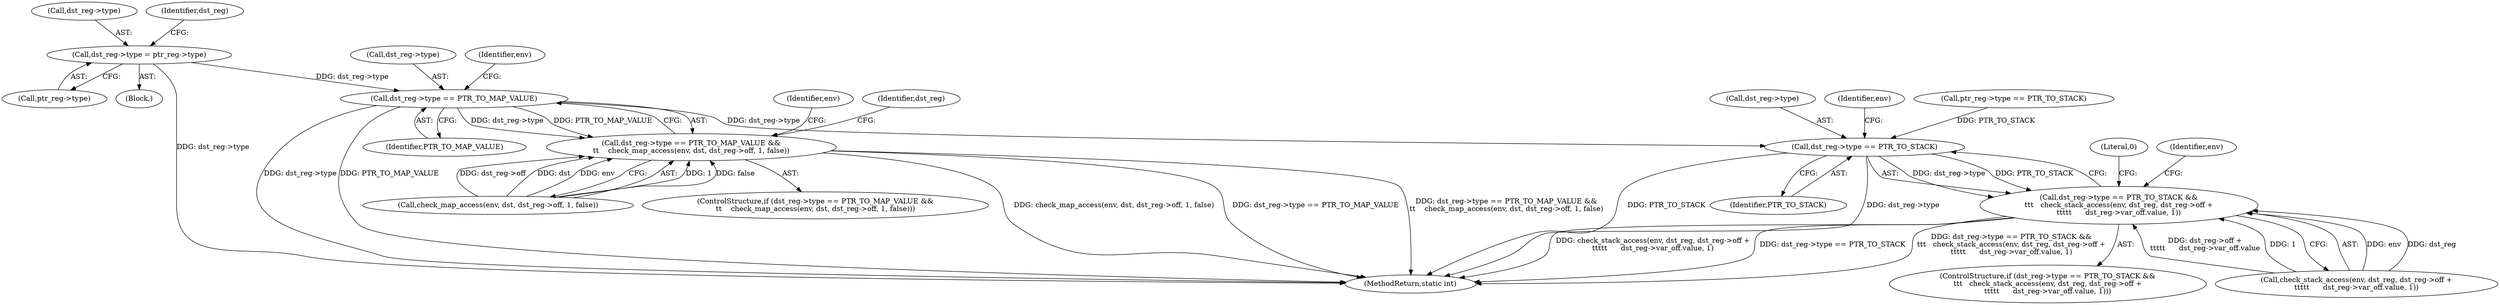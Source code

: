 digraph "0_linux_979d63d50c0c0f7bc537bf821e056cc9fe5abd38@pointer" {
"1000855" [label="(Call,dst_reg->type == PTR_TO_MAP_VALUE)"];
"1000333" [label="(Call,dst_reg->type = ptr_reg->type)"];
"1000854" [label="(Call,dst_reg->type == PTR_TO_MAP_VALUE &&\n\t\t    check_map_access(env, dst, dst_reg->off, 1, false))"];
"1000879" [label="(Call,dst_reg->type == PTR_TO_STACK)"];
"1000878" [label="(Call,dst_reg->type == PTR_TO_STACK &&\n\t\t\t   check_stack_access(env, dst_reg, dst_reg->off +\n\t\t\t\t\t      dst_reg->var_off.value, 1))"];
"1000859" [label="(Identifier,PTR_TO_MAP_VALUE)"];
"1000881" [label="(Identifier,dst_reg)"];
"1000870" [label="(Identifier,env)"];
"1000334" [label="(Call,dst_reg->type)"];
"1000877" [label="(ControlStructure,if (dst_reg->type == PTR_TO_STACK &&\n\t\t\t   check_stack_access(env, dst_reg, dst_reg->off +\n\t\t\t\t\t      dst_reg->var_off.value, 1)))"];
"1000883" [label="(Identifier,PTR_TO_STACK)"];
"1000856" [label="(Call,dst_reg->type)"];
"1000880" [label="(Call,dst_reg->type)"];
"1000884" [label="(Call,check_stack_access(env, dst_reg, dst_reg->off +\n\t\t\t\t\t      dst_reg->var_off.value, 1))"];
"1000337" [label="(Call,ptr_reg->type)"];
"1000855" [label="(Call,dst_reg->type == PTR_TO_MAP_VALUE)"];
"1000861" [label="(Identifier,env)"];
"1000879" [label="(Call,dst_reg->type == PTR_TO_STACK)"];
"1000124" [label="(Block,)"];
"1000853" [label="(ControlStructure,if (dst_reg->type == PTR_TO_MAP_VALUE &&\n\t\t    check_map_access(env, dst, dst_reg->off, 1, false)))"];
"1000907" [label="(MethodReturn,static int)"];
"1000860" [label="(Call,check_map_access(env, dst, dst_reg->off, 1, false))"];
"1000878" [label="(Call,dst_reg->type == PTR_TO_STACK &&\n\t\t\t   check_stack_access(env, dst_reg, dst_reg->off +\n\t\t\t\t\t      dst_reg->var_off.value, 1))"];
"1000885" [label="(Identifier,env)"];
"1000333" [label="(Call,dst_reg->type = ptr_reg->type)"];
"1000906" [label="(Literal,0)"];
"1000606" [label="(Call,ptr_reg->type == PTR_TO_STACK)"];
"1000854" [label="(Call,dst_reg->type == PTR_TO_MAP_VALUE &&\n\t\t    check_map_access(env, dst, dst_reg->off, 1, false))"];
"1000899" [label="(Identifier,env)"];
"1000342" [label="(Identifier,dst_reg)"];
"1000855" -> "1000854"  [label="AST: "];
"1000855" -> "1000859"  [label="CFG: "];
"1000856" -> "1000855"  [label="AST: "];
"1000859" -> "1000855"  [label="AST: "];
"1000861" -> "1000855"  [label="CFG: "];
"1000854" -> "1000855"  [label="CFG: "];
"1000855" -> "1000907"  [label="DDG: PTR_TO_MAP_VALUE"];
"1000855" -> "1000907"  [label="DDG: dst_reg->type"];
"1000855" -> "1000854"  [label="DDG: dst_reg->type"];
"1000855" -> "1000854"  [label="DDG: PTR_TO_MAP_VALUE"];
"1000333" -> "1000855"  [label="DDG: dst_reg->type"];
"1000855" -> "1000879"  [label="DDG: dst_reg->type"];
"1000333" -> "1000124"  [label="AST: "];
"1000333" -> "1000337"  [label="CFG: "];
"1000334" -> "1000333"  [label="AST: "];
"1000337" -> "1000333"  [label="AST: "];
"1000342" -> "1000333"  [label="CFG: "];
"1000333" -> "1000907"  [label="DDG: dst_reg->type"];
"1000854" -> "1000853"  [label="AST: "];
"1000854" -> "1000860"  [label="CFG: "];
"1000860" -> "1000854"  [label="AST: "];
"1000870" -> "1000854"  [label="CFG: "];
"1000881" -> "1000854"  [label="CFG: "];
"1000854" -> "1000907"  [label="DDG: check_map_access(env, dst, dst_reg->off, 1, false)"];
"1000854" -> "1000907"  [label="DDG: dst_reg->type == PTR_TO_MAP_VALUE"];
"1000854" -> "1000907"  [label="DDG: dst_reg->type == PTR_TO_MAP_VALUE &&\n\t\t    check_map_access(env, dst, dst_reg->off, 1, false)"];
"1000860" -> "1000854"  [label="DDG: 1"];
"1000860" -> "1000854"  [label="DDG: false"];
"1000860" -> "1000854"  [label="DDG: dst_reg->off"];
"1000860" -> "1000854"  [label="DDG: dst"];
"1000860" -> "1000854"  [label="DDG: env"];
"1000879" -> "1000878"  [label="AST: "];
"1000879" -> "1000883"  [label="CFG: "];
"1000880" -> "1000879"  [label="AST: "];
"1000883" -> "1000879"  [label="AST: "];
"1000885" -> "1000879"  [label="CFG: "];
"1000878" -> "1000879"  [label="CFG: "];
"1000879" -> "1000907"  [label="DDG: PTR_TO_STACK"];
"1000879" -> "1000907"  [label="DDG: dst_reg->type"];
"1000879" -> "1000878"  [label="DDG: dst_reg->type"];
"1000879" -> "1000878"  [label="DDG: PTR_TO_STACK"];
"1000606" -> "1000879"  [label="DDG: PTR_TO_STACK"];
"1000878" -> "1000877"  [label="AST: "];
"1000878" -> "1000884"  [label="CFG: "];
"1000884" -> "1000878"  [label="AST: "];
"1000899" -> "1000878"  [label="CFG: "];
"1000906" -> "1000878"  [label="CFG: "];
"1000878" -> "1000907"  [label="DDG: dst_reg->type == PTR_TO_STACK &&\n\t\t\t   check_stack_access(env, dst_reg, dst_reg->off +\n\t\t\t\t\t      dst_reg->var_off.value, 1)"];
"1000878" -> "1000907"  [label="DDG: check_stack_access(env, dst_reg, dst_reg->off +\n\t\t\t\t\t      dst_reg->var_off.value, 1)"];
"1000878" -> "1000907"  [label="DDG: dst_reg->type == PTR_TO_STACK"];
"1000884" -> "1000878"  [label="DDG: env"];
"1000884" -> "1000878"  [label="DDG: dst_reg"];
"1000884" -> "1000878"  [label="DDG: dst_reg->off +\n\t\t\t\t\t      dst_reg->var_off.value"];
"1000884" -> "1000878"  [label="DDG: 1"];
}

